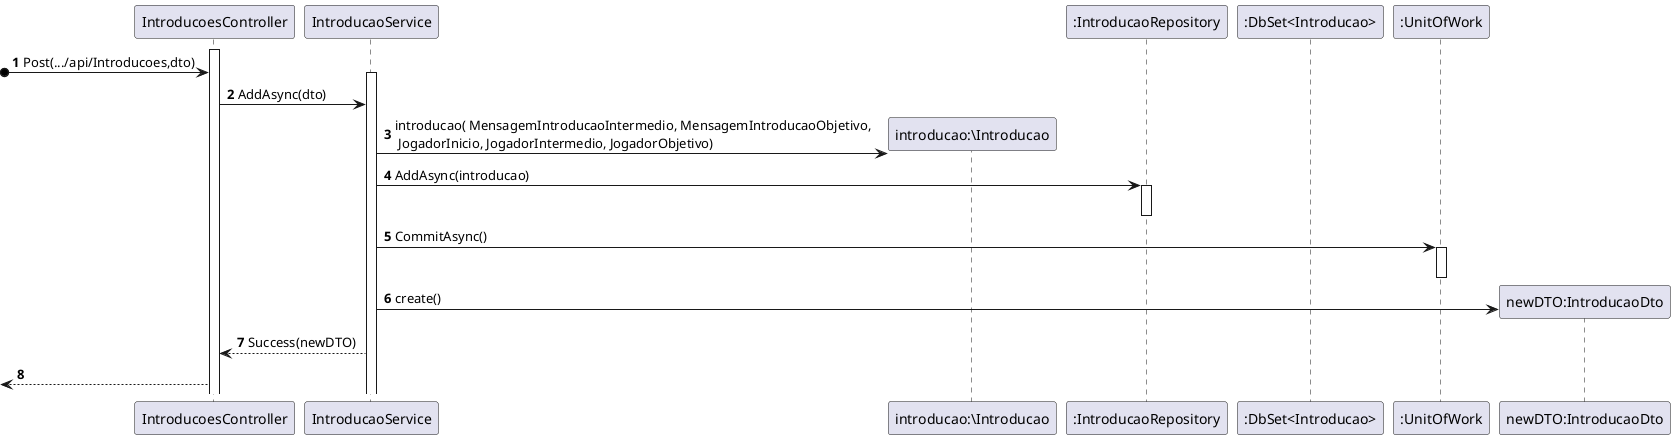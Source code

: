 ﻿@startuml

autonumber

participant "IntroducoesController" as controller
participant "IntroducaoService" as service
participant "introducao:\Introducao" as introducao
participant ":IntroducaoRepository" as rep
participant ":DbSet<Introducao>" as db
participant ":UnitOfWork" as u
participant "newDTO:IntroducaoDto" as dto

activate controller

?o->controller : Post(.../api/Introducoes,dto)



activate service
controller->service: AddAsync(dto)

service->introducao**:introducao( MensagemIntroducaoIntermedio, MensagemIntroducaoObjetivo,\n JogadorInicio, JogadorIntermedio, JogadorObjetivo)

service->rep:AddAsync(introducao)
activate rep
deactivate rep


service->u : CommitAsync()
activate u
deactivate u
service->dto**:create()

service-->controller:Success(newDTO)

<--controller


@enduml